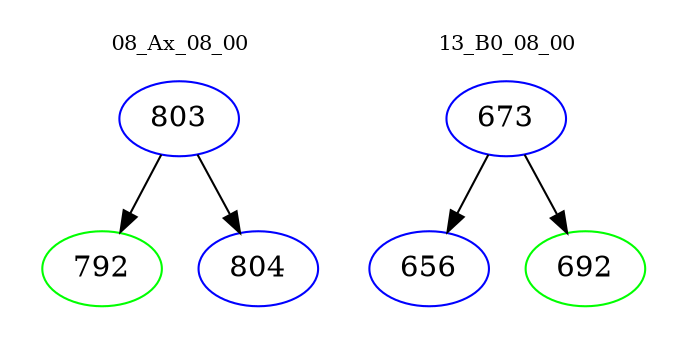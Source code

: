 digraph{
subgraph cluster_0 {
color = white
label = "08_Ax_08_00";
fontsize=10;
T0_803 [label="803", color="blue"]
T0_803 -> T0_792 [color="black"]
T0_792 [label="792", color="green"]
T0_803 -> T0_804 [color="black"]
T0_804 [label="804", color="blue"]
}
subgraph cluster_1 {
color = white
label = "13_B0_08_00";
fontsize=10;
T1_673 [label="673", color="blue"]
T1_673 -> T1_656 [color="black"]
T1_656 [label="656", color="blue"]
T1_673 -> T1_692 [color="black"]
T1_692 [label="692", color="green"]
}
}
